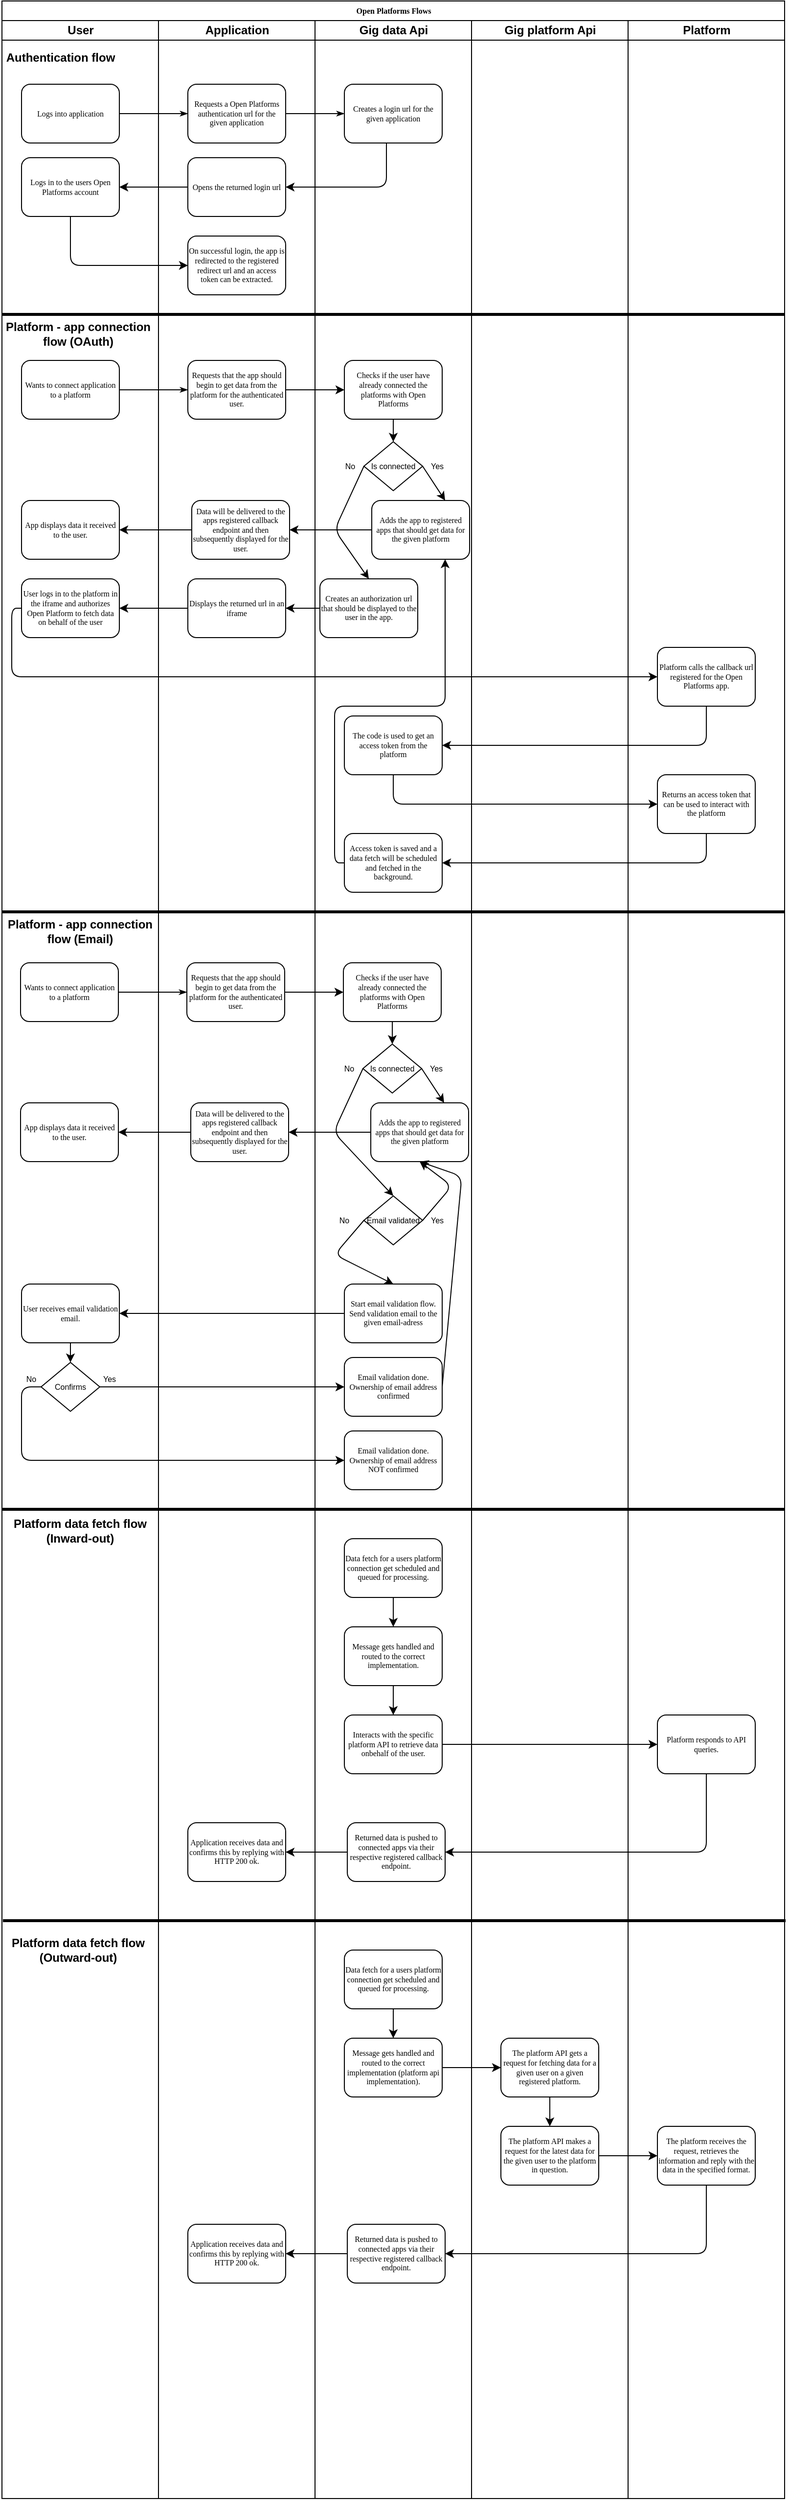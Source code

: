 <mxfile version="12.6.4" type="device"><diagram name="Page-1" id="74e2e168-ea6b-b213-b513-2b3c1d86103e"><mxGraphModel dx="1423" dy="868" grid="1" gridSize="10" guides="1" tooltips="1" connect="1" arrows="1" fold="1" page="1" pageScale="1" pageWidth="1100" pageHeight="850" background="#ffffff" math="0" shadow="0"><root><mxCell id="0"/><mxCell id="1" parent="0"/><mxCell id="77e6c97f196da883-1" value="Open Platforms Flows" style="swimlane;html=1;childLayout=stackLayout;startSize=20;rounded=0;shadow=0;labelBackgroundColor=none;strokeWidth=1;fontFamily=Verdana;fontSize=8;align=center;" parent="1" vertex="1"><mxGeometry x="147" y="40" width="800" height="2550" as="geometry"/></mxCell><mxCell id="77e6c97f196da883-26" style="edgeStyle=orthogonalEdgeStyle;rounded=1;html=1;labelBackgroundColor=none;startArrow=none;startFill=0;startSize=5;endArrow=classicThin;endFill=1;endSize=5;jettySize=auto;orthogonalLoop=1;strokeWidth=1;fontFamily=Verdana;fontSize=8" parent="77e6c97f196da883-1" source="77e6c97f196da883-8" target="77e6c97f196da883-11" edge="1"><mxGeometry relative="1" as="geometry"/></mxCell><mxCell id="77e6c97f196da883-2" value="User" style="swimlane;html=1;startSize=20;" parent="77e6c97f196da883-1" vertex="1"><mxGeometry y="20" width="160" height="2530" as="geometry"/></mxCell><mxCell id="77e6c97f196da883-8" value="Logs into application" style="rounded=1;whiteSpace=wrap;html=1;shadow=0;labelBackgroundColor=none;strokeWidth=1;fontFamily=Verdana;fontSize=8;align=center;" parent="77e6c97f196da883-2" vertex="1"><mxGeometry x="20" y="65" width="100" height="60" as="geometry"/></mxCell><mxCell id="CojxzqI6ZHgiJu4Tmdy5-5" value="Logs in to the users Open Platforms account" style="rounded=1;whiteSpace=wrap;html=1;shadow=0;labelBackgroundColor=none;strokeWidth=1;fontFamily=Verdana;fontSize=8;align=center;" parent="77e6c97f196da883-2" vertex="1"><mxGeometry x="20" y="140" width="100" height="60" as="geometry"/></mxCell><mxCell id="CojxzqI6ZHgiJu4Tmdy5-9" value="" style="endArrow=none;html=1;strokeWidth=3;" parent="77e6c97f196da883-2" edge="1"><mxGeometry width="50" height="50" relative="1" as="geometry"><mxPoint y="300" as="sourcePoint"/><mxPoint x="800" y="300" as="targetPoint"/></mxGeometry></mxCell><mxCell id="CojxzqI6ZHgiJu4Tmdy5-10" value="&lt;b&gt;Authentication flow&lt;/b&gt;" style="text;html=1;strokeColor=none;fillColor=none;align=center;verticalAlign=middle;whiteSpace=wrap;rounded=0;" parent="77e6c97f196da883-2" vertex="1"><mxGeometry y="28" width="120" height="20" as="geometry"/></mxCell><mxCell id="CojxzqI6ZHgiJu4Tmdy5-11" value="Wants to connect application to a platform" style="rounded=1;whiteSpace=wrap;html=1;shadow=0;labelBackgroundColor=none;strokeWidth=1;fontFamily=Verdana;fontSize=8;align=center;" parent="77e6c97f196da883-2" vertex="1"><mxGeometry x="20" y="347" width="100" height="60" as="geometry"/></mxCell><mxCell id="CojxzqI6ZHgiJu4Tmdy5-12" value="&lt;b&gt;Platform - app connection flow (OAuth)&lt;/b&gt;" style="text;html=1;strokeColor=none;fillColor=none;align=center;verticalAlign=middle;whiteSpace=wrap;rounded=0;" parent="77e6c97f196da883-2" vertex="1"><mxGeometry x="3" y="310" width="150" height="20" as="geometry"/></mxCell><mxCell id="CojxzqI6ZHgiJu4Tmdy5-29" value="User logs in to the platform in the iframe and authorizes Open Platform to fetch data on behalf of the user" style="rounded=1;whiteSpace=wrap;html=1;shadow=0;labelBackgroundColor=none;strokeWidth=1;fontFamily=Verdana;fontSize=8;align=center;" parent="77e6c97f196da883-2" vertex="1"><mxGeometry x="20" y="570" width="100" height="60" as="geometry"/></mxCell><mxCell id="CojxzqI6ZHgiJu4Tmdy5-32" value="App displays data it received to the user." style="rounded=1;whiteSpace=wrap;html=1;shadow=0;labelBackgroundColor=none;strokeWidth=1;fontFamily=Verdana;fontSize=8;align=center;" parent="77e6c97f196da883-2" vertex="1"><mxGeometry x="20" y="490" width="100" height="60" as="geometry"/></mxCell><mxCell id="CojxzqI6ZHgiJu4Tmdy5-44" value="&lt;b&gt;Platform - app connection flow (Email)&lt;/b&gt;" style="text;html=1;strokeColor=none;fillColor=none;align=center;verticalAlign=middle;whiteSpace=wrap;rounded=0;" parent="77e6c97f196da883-2" vertex="1"><mxGeometry x="5" y="920" width="150" height="20" as="geometry"/></mxCell><mxCell id="CojxzqI6ZHgiJu4Tmdy5-97" value="User receives email validation email." style="rounded=1;whiteSpace=wrap;html=1;shadow=0;labelBackgroundColor=none;strokeWidth=1;fontFamily=Verdana;fontSize=8;align=center;" parent="77e6c97f196da883-2" vertex="1"><mxGeometry x="20" y="1290" width="100" height="60" as="geometry"/></mxCell><mxCell id="CojxzqI6ZHgiJu4Tmdy5-99" value="Confirms" style="strokeWidth=1;html=1;shape=mxgraph.flowchart.decision;whiteSpace=wrap;fontSize=8;" parent="77e6c97f196da883-2" vertex="1"><mxGeometry x="40" y="1370" width="60" height="50" as="geometry"/></mxCell><mxCell id="CojxzqI6ZHgiJu4Tmdy5-106" value="Yes" style="text;html=1;strokeColor=none;fillColor=none;align=center;verticalAlign=middle;whiteSpace=wrap;rounded=0;fontSize=8;" parent="77e6c97f196da883-2" vertex="1"><mxGeometry x="90" y="1377" width="40" height="20" as="geometry"/></mxCell><mxCell id="CojxzqI6ZHgiJu4Tmdy5-109" value="No" style="text;html=1;strokeColor=none;fillColor=none;align=center;verticalAlign=middle;whiteSpace=wrap;rounded=0;fontSize=8;" parent="77e6c97f196da883-2" vertex="1"><mxGeometry x="10" y="1377" width="40" height="20" as="geometry"/></mxCell><mxCell id="CojxzqI6ZHgiJu4Tmdy5-111" value="&lt;b&gt;Platform data fetch flow (Inward-out)&lt;/b&gt;" style="text;html=1;strokeColor=none;fillColor=none;align=center;verticalAlign=middle;whiteSpace=wrap;rounded=0;" parent="77e6c97f196da883-2" vertex="1"><mxGeometry x="5" y="1532" width="150" height="20" as="geometry"/></mxCell><mxCell id="JK-rB0WYAq-nmMsj6p43-4" value="&lt;b&gt;Platform data fetch flow (Outward-out)&lt;/b&gt;" style="text;html=1;strokeColor=none;fillColor=none;align=center;verticalAlign=middle;whiteSpace=wrap;rounded=0;" vertex="1" parent="77e6c97f196da883-2"><mxGeometry x="3" y="1960" width="150" height="20" as="geometry"/></mxCell><mxCell id="77e6c97f196da883-3" value="Application" style="swimlane;html=1;startSize=20;" parent="77e6c97f196da883-1" vertex="1"><mxGeometry x="160" y="20" width="160" height="2530" as="geometry"/></mxCell><mxCell id="77e6c97f196da883-11" value="Requests a Open Platforms authentication url for the given application" style="rounded=1;whiteSpace=wrap;html=1;shadow=0;labelBackgroundColor=none;strokeWidth=1;fontFamily=Verdana;fontSize=8;align=center;" parent="77e6c97f196da883-3" vertex="1"><mxGeometry x="30" y="65" width="100" height="60" as="geometry"/></mxCell><mxCell id="CojxzqI6ZHgiJu4Tmdy5-3" value="Opens the returned login url" style="rounded=1;whiteSpace=wrap;html=1;shadow=0;labelBackgroundColor=none;strokeWidth=1;fontFamily=Verdana;fontSize=8;align=center;" parent="77e6c97f196da883-3" vertex="1"><mxGeometry x="30" y="140" width="100" height="60" as="geometry"/></mxCell><mxCell id="CojxzqI6ZHgiJu4Tmdy5-7" value="On successful login, the app is redirected to the registered redirect url and an access token can be extracted." style="rounded=1;whiteSpace=wrap;html=1;shadow=0;labelBackgroundColor=none;strokeWidth=1;fontFamily=Verdana;fontSize=8;align=center;" parent="77e6c97f196da883-3" vertex="1"><mxGeometry x="30" y="220" width="100" height="60" as="geometry"/></mxCell><mxCell id="CojxzqI6ZHgiJu4Tmdy5-13" value="Requests that the app should begin to get data from the platform for the authenticated user." style="rounded=1;whiteSpace=wrap;html=1;shadow=0;labelBackgroundColor=none;strokeWidth=1;fontFamily=Verdana;fontSize=8;align=center;" parent="77e6c97f196da883-3" vertex="1"><mxGeometry x="30" y="347" width="100" height="60" as="geometry"/></mxCell><mxCell id="CojxzqI6ZHgiJu4Tmdy5-23" value="Displays the returned url in an iframe" style="rounded=1;whiteSpace=wrap;html=1;shadow=0;labelBackgroundColor=none;strokeWidth=1;fontFamily=Verdana;fontSize=8;align=center;" parent="77e6c97f196da883-3" vertex="1"><mxGeometry x="30" y="570" width="100" height="60" as="geometry"/></mxCell><mxCell id="CojxzqI6ZHgiJu4Tmdy5-27" value="Data will be delivered to the apps registered callback endpoint and then subsequently displayed for the user." style="rounded=1;whiteSpace=wrap;html=1;shadow=0;labelBackgroundColor=none;strokeWidth=1;fontFamily=Verdana;fontSize=8;align=center;" parent="77e6c97f196da883-3" vertex="1"><mxGeometry x="34" y="490" width="100" height="60" as="geometry"/></mxCell><mxCell id="CojxzqI6ZHgiJu4Tmdy5-110" value="" style="endArrow=none;html=1;strokeWidth=3;" parent="77e6c97f196da883-3" edge="1"><mxGeometry width="50" height="50" relative="1" as="geometry"><mxPoint x="-160" y="1520" as="sourcePoint"/><mxPoint x="640" y="1520" as="targetPoint"/></mxGeometry></mxCell><mxCell id="CojxzqI6ZHgiJu4Tmdy5-121" value="Application receives data and confirms this by replying with HTTP 200 ok." style="rounded=1;whiteSpace=wrap;html=1;shadow=0;labelBackgroundColor=none;strokeWidth=1;fontFamily=Verdana;fontSize=8;align=center;" parent="77e6c97f196da883-3" vertex="1"><mxGeometry x="30" y="1840" width="100" height="60" as="geometry"/></mxCell><mxCell id="CojxzqI6ZHgiJu4Tmdy5-123" value="" style="endArrow=none;html=1;strokeWidth=3;" parent="77e6c97f196da883-3" edge="1"><mxGeometry width="50" height="50" relative="1" as="geometry"><mxPoint x="-159" y="1940" as="sourcePoint"/><mxPoint x="641" y="1940" as="targetPoint"/></mxGeometry></mxCell><mxCell id="JK-rB0WYAq-nmMsj6p43-13" value="Application receives data and confirms this by replying with HTTP 200 ok." style="rounded=1;whiteSpace=wrap;html=1;shadow=0;labelBackgroundColor=none;strokeWidth=1;fontFamily=Verdana;fontSize=8;align=center;" vertex="1" parent="77e6c97f196da883-3"><mxGeometry x="30" y="2250" width="100" height="60" as="geometry"/></mxCell><mxCell id="CojxzqI6ZHgiJu4Tmdy5-30" value="" style="endArrow=classic;html=1;fontSize=8;exitX=0;exitY=0.5;exitDx=0;exitDy=0;entryX=1;entryY=0.5;entryDx=0;entryDy=0;" parent="77e6c97f196da883-1" source="CojxzqI6ZHgiJu4Tmdy5-23" target="CojxzqI6ZHgiJu4Tmdy5-29" edge="1"><mxGeometry width="50" height="50" relative="1" as="geometry"><mxPoint y="899" as="sourcePoint"/><mxPoint x="50" y="849" as="targetPoint"/></mxGeometry></mxCell><mxCell id="CojxzqI6ZHgiJu4Tmdy5-24" value="" style="endArrow=classic;html=1;fontSize=8;exitX=0;exitY=0.5;exitDx=0;exitDy=0;entryX=1;entryY=0.5;entryDx=0;entryDy=0;" parent="77e6c97f196da883-1" source="CojxzqI6ZHgiJu4Tmdy5-19" target="CojxzqI6ZHgiJu4Tmdy5-23" edge="1"><mxGeometry width="50" height="50" relative="1" as="geometry"><mxPoint y="899" as="sourcePoint"/><mxPoint x="50" y="849" as="targetPoint"/></mxGeometry></mxCell><mxCell id="CojxzqI6ZHgiJu4Tmdy5-28" value="" style="endArrow=classic;html=1;fontSize=8;exitX=0;exitY=0.5;exitDx=0;exitDy=0;entryX=1;entryY=0.5;entryDx=0;entryDy=0;" parent="77e6c97f196da883-1" source="CojxzqI6ZHgiJu4Tmdy5-25" target="CojxzqI6ZHgiJu4Tmdy5-27" edge="1"><mxGeometry width="50" height="50" relative="1" as="geometry"><mxPoint x="4" y="750" as="sourcePoint"/><mxPoint x="54" y="700" as="targetPoint"/></mxGeometry></mxCell><mxCell id="77e6c97f196da883-4" value="Gig data Api" style="swimlane;html=1;startSize=20;" parent="77e6c97f196da883-1" vertex="1"><mxGeometry x="320" y="20" width="160" height="2530" as="geometry"/></mxCell><mxCell id="CojxzqI6ZHgiJu4Tmdy5-2" value="Creates a login url for the given application" style="rounded=1;whiteSpace=wrap;html=1;shadow=0;labelBackgroundColor=none;strokeWidth=1;fontFamily=Verdana;fontSize=8;align=center;" parent="77e6c97f196da883-4" vertex="1"><mxGeometry x="30" y="65" width="100" height="60" as="geometry"/></mxCell><mxCell id="CojxzqI6ZHgiJu4Tmdy5-15" value="Checks if the user have already connected the platforms with Open Platforms" style="rounded=1;whiteSpace=wrap;html=1;shadow=0;labelBackgroundColor=none;strokeWidth=1;fontFamily=Verdana;fontSize=8;align=center;" parent="77e6c97f196da883-4" vertex="1"><mxGeometry x="30" y="347" width="100" height="60" as="geometry"/></mxCell><mxCell id="CojxzqI6ZHgiJu4Tmdy5-17" value="Is connected" style="strokeWidth=1;html=1;shape=mxgraph.flowchart.decision;whiteSpace=wrap;fontSize=8;" parent="77e6c97f196da883-4" vertex="1"><mxGeometry x="50" y="430" width="60" height="50" as="geometry"/></mxCell><mxCell id="CojxzqI6ZHgiJu4Tmdy5-18" value="" style="endArrow=classic;html=1;fontSize=8;exitX=0.5;exitY=1;exitDx=0;exitDy=0;entryX=0.5;entryY=0;entryDx=0;entryDy=0;entryPerimeter=0;" parent="77e6c97f196da883-4" source="CojxzqI6ZHgiJu4Tmdy5-15" target="CojxzqI6ZHgiJu4Tmdy5-17" edge="1"><mxGeometry width="50" height="50" relative="1" as="geometry"><mxPoint x="-320" y="800" as="sourcePoint"/><mxPoint x="-270" y="750" as="targetPoint"/></mxGeometry></mxCell><mxCell id="CojxzqI6ZHgiJu4Tmdy5-19" value="Creates an authorization url that should be displayed to the user in the app." style="rounded=1;whiteSpace=wrap;html=1;shadow=0;labelBackgroundColor=none;strokeWidth=1;fontFamily=Verdana;fontSize=8;align=center;" parent="77e6c97f196da883-4" vertex="1"><mxGeometry x="5" y="570" width="100" height="60" as="geometry"/></mxCell><mxCell id="CojxzqI6ZHgiJu4Tmdy5-20" value="" style="endArrow=classic;html=1;fontSize=8;exitX=0;exitY=0.5;exitDx=0;exitDy=0;exitPerimeter=0;entryX=0.5;entryY=0;entryDx=0;entryDy=0;" parent="77e6c97f196da883-4" source="CojxzqI6ZHgiJu4Tmdy5-17" target="CojxzqI6ZHgiJu4Tmdy5-19" edge="1"><mxGeometry width="50" height="50" relative="1" as="geometry"><mxPoint x="-320" y="800" as="sourcePoint"/><mxPoint x="-270" y="750" as="targetPoint"/><Array as="points"><mxPoint x="20" y="520"/></Array></mxGeometry></mxCell><mxCell id="CojxzqI6ZHgiJu4Tmdy5-21" value="No" style="text;html=1;strokeColor=none;fillColor=none;align=center;verticalAlign=middle;whiteSpace=wrap;rounded=0;fontSize=8;" parent="77e6c97f196da883-4" vertex="1"><mxGeometry x="16" y="445" width="40" height="20" as="geometry"/></mxCell><mxCell id="CojxzqI6ZHgiJu4Tmdy5-22" value="Yes" style="text;html=1;strokeColor=none;fillColor=none;align=center;verticalAlign=middle;whiteSpace=wrap;rounded=0;fontSize=8;" parent="77e6c97f196da883-4" vertex="1"><mxGeometry x="105" y="445" width="40" height="20" as="geometry"/></mxCell><mxCell id="CojxzqI6ZHgiJu4Tmdy5-25" value="Adds the app to registered apps that should get data for the given platform" style="rounded=1;whiteSpace=wrap;html=1;shadow=0;labelBackgroundColor=none;strokeWidth=1;fontFamily=Verdana;fontSize=8;align=center;" parent="77e6c97f196da883-4" vertex="1"><mxGeometry x="58" y="490" width="100" height="60" as="geometry"/></mxCell><mxCell id="CojxzqI6ZHgiJu4Tmdy5-26" value="" style="endArrow=classic;html=1;fontSize=8;exitX=1;exitY=0.5;exitDx=0;exitDy=0;exitPerimeter=0;entryX=0.75;entryY=0;entryDx=0;entryDy=0;" parent="77e6c97f196da883-4" source="CojxzqI6ZHgiJu4Tmdy5-17" target="CojxzqI6ZHgiJu4Tmdy5-25" edge="1"><mxGeometry width="50" height="50" relative="1" as="geometry"><mxPoint x="-320" y="800" as="sourcePoint"/><mxPoint x="-270" y="750" as="targetPoint"/></mxGeometry></mxCell><mxCell id="CojxzqI6ZHgiJu4Tmdy5-36" value="The code is used to get an access token from the platform" style="rounded=1;whiteSpace=wrap;html=1;shadow=0;labelBackgroundColor=none;strokeWidth=1;fontFamily=Verdana;fontSize=8;align=center;" parent="77e6c97f196da883-4" vertex="1"><mxGeometry x="30" y="710" width="100" height="60" as="geometry"/></mxCell><mxCell id="CojxzqI6ZHgiJu4Tmdy5-40" value="Access token is saved and a data fetch will be scheduled and fetched in the background." style="rounded=1;whiteSpace=wrap;html=1;shadow=0;labelBackgroundColor=none;strokeWidth=1;fontFamily=Verdana;fontSize=8;align=center;" parent="77e6c97f196da883-4" vertex="1"><mxGeometry x="30" y="830" width="100" height="60" as="geometry"/></mxCell><mxCell id="CojxzqI6ZHgiJu4Tmdy5-42" value="" style="endArrow=classic;html=1;fontSize=8;exitX=0;exitY=0.5;exitDx=0;exitDy=0;entryX=0.75;entryY=1;entryDx=0;entryDy=0;" parent="77e6c97f196da883-4" source="CojxzqI6ZHgiJu4Tmdy5-40" target="CojxzqI6ZHgiJu4Tmdy5-25" edge="1"><mxGeometry width="50" height="50" relative="1" as="geometry"><mxPoint x="-320" y="1180" as="sourcePoint"/><mxPoint x="-270" y="1130" as="targetPoint"/><Array as="points"><mxPoint x="20" y="860"/><mxPoint x="20" y="700"/><mxPoint x="133" y="700"/></Array></mxGeometry></mxCell><mxCell id="CojxzqI6ZHgiJu4Tmdy5-43" value="" style="endArrow=none;html=1;strokeWidth=3;" parent="77e6c97f196da883-4" edge="1"><mxGeometry width="50" height="50" relative="1" as="geometry"><mxPoint x="-320" y="910" as="sourcePoint"/><mxPoint x="480" y="910" as="targetPoint"/></mxGeometry></mxCell><mxCell id="CojxzqI6ZHgiJu4Tmdy5-93" value="Email validated" style="strokeWidth=1;html=1;shape=mxgraph.flowchart.decision;whiteSpace=wrap;fontSize=8;" parent="77e6c97f196da883-4" vertex="1"><mxGeometry x="50" y="1200" width="60" height="50" as="geometry"/></mxCell><mxCell id="CojxzqI6ZHgiJu4Tmdy5-95" value="Start email validation flow. Send validation email to the given email-adress" style="rounded=1;whiteSpace=wrap;html=1;shadow=0;labelBackgroundColor=none;strokeWidth=1;fontFamily=Verdana;fontSize=8;align=center;" parent="77e6c97f196da883-4" vertex="1"><mxGeometry x="30" y="1290" width="100" height="60" as="geometry"/></mxCell><mxCell id="CojxzqI6ZHgiJu4Tmdy5-94" value="" style="endArrow=classic;html=1;strokeWidth=1;fontSize=8;exitX=0;exitY=0.5;exitDx=0;exitDy=0;exitPerimeter=0;entryX=0.5;entryY=0;entryDx=0;entryDy=0;" parent="77e6c97f196da883-4" source="CojxzqI6ZHgiJu4Tmdy5-93" target="CojxzqI6ZHgiJu4Tmdy5-95" edge="1"><mxGeometry width="50" height="50" relative="1" as="geometry"><mxPoint x="-320" y="1710" as="sourcePoint"/><mxPoint x="30" y="1290" as="targetPoint"/><Array as="points"><mxPoint x="20" y="1260"/></Array></mxGeometry></mxCell><mxCell id="CojxzqI6ZHgiJu4Tmdy5-96" value="No" style="text;html=1;strokeColor=none;fillColor=none;align=center;verticalAlign=middle;whiteSpace=wrap;rounded=0;fontSize=8;" parent="77e6c97f196da883-4" vertex="1"><mxGeometry x="10" y="1215" width="40" height="20" as="geometry"/></mxCell><mxCell id="CojxzqI6ZHgiJu4Tmdy5-101" value="Email validation done. Ownership of email address confirmed" style="rounded=1;whiteSpace=wrap;html=1;shadow=0;labelBackgroundColor=none;strokeWidth=1;fontFamily=Verdana;fontSize=8;align=center;" parent="77e6c97f196da883-4" vertex="1"><mxGeometry x="30" y="1365" width="100" height="60" as="geometry"/></mxCell><mxCell id="CojxzqI6ZHgiJu4Tmdy5-103" value="Yes" style="text;html=1;strokeColor=none;fillColor=none;align=center;verticalAlign=middle;whiteSpace=wrap;rounded=0;fontSize=8;" parent="77e6c97f196da883-4" vertex="1"><mxGeometry x="105" y="1215" width="40" height="20" as="geometry"/></mxCell><mxCell id="CojxzqI6ZHgiJu4Tmdy5-107" value="Email validation done. Ownership of email address NOT confirmed" style="rounded=1;whiteSpace=wrap;html=1;shadow=0;labelBackgroundColor=none;strokeWidth=1;fontFamily=Verdana;fontSize=8;align=center;" parent="77e6c97f196da883-4" vertex="1"><mxGeometry x="30" y="1440" width="100" height="60" as="geometry"/></mxCell><mxCell id="CojxzqI6ZHgiJu4Tmdy5-112" value="Data fetch for a users platform connection get scheduled and queued for processing." style="rounded=1;whiteSpace=wrap;html=1;shadow=0;labelBackgroundColor=none;strokeWidth=1;fontFamily=Verdana;fontSize=8;align=center;" parent="77e6c97f196da883-4" vertex="1"><mxGeometry x="30" y="1550" width="100" height="60" as="geometry"/></mxCell><mxCell id="CojxzqI6ZHgiJu4Tmdy5-113" value="Message gets handled and routed to the correct implementation." style="rounded=1;whiteSpace=wrap;html=1;shadow=0;labelBackgroundColor=none;strokeWidth=1;fontFamily=Verdana;fontSize=8;align=center;" parent="77e6c97f196da883-4" vertex="1"><mxGeometry x="30" y="1640" width="100" height="60" as="geometry"/></mxCell><mxCell id="CojxzqI6ZHgiJu4Tmdy5-114" value="" style="endArrow=classic;html=1;strokeWidth=1;fontSize=8;exitX=0.5;exitY=1;exitDx=0;exitDy=0;entryX=0.5;entryY=0;entryDx=0;entryDy=0;" parent="77e6c97f196da883-4" source="CojxzqI6ZHgiJu4Tmdy5-112" target="CojxzqI6ZHgiJu4Tmdy5-113" edge="1"><mxGeometry width="50" height="50" relative="1" as="geometry"><mxPoint x="-317" y="2390" as="sourcePoint"/><mxPoint x="-267" y="2340" as="targetPoint"/></mxGeometry></mxCell><mxCell id="CojxzqI6ZHgiJu4Tmdy5-115" value="Interacts with the specific platform API to retrieve data onbehalf of the user." style="rounded=1;whiteSpace=wrap;html=1;shadow=0;labelBackgroundColor=none;strokeWidth=1;fontFamily=Verdana;fontSize=8;align=center;" parent="77e6c97f196da883-4" vertex="1"><mxGeometry x="30" y="1730" width="100" height="60" as="geometry"/></mxCell><mxCell id="CojxzqI6ZHgiJu4Tmdy5-116" value="" style="endArrow=classic;html=1;strokeWidth=1;fontSize=8;exitX=0.5;exitY=1;exitDx=0;exitDy=0;entryX=0.5;entryY=0;entryDx=0;entryDy=0;" parent="77e6c97f196da883-4" source="CojxzqI6ZHgiJu4Tmdy5-113" target="CojxzqI6ZHgiJu4Tmdy5-115" edge="1"><mxGeometry width="50" height="50" relative="1" as="geometry"><mxPoint x="90" y="1620" as="sourcePoint"/><mxPoint x="90" y="1650" as="targetPoint"/></mxGeometry></mxCell><mxCell id="CojxzqI6ZHgiJu4Tmdy5-119" value="Returned data is pushed to connected apps via their respective registered callback endpoint." style="rounded=1;whiteSpace=wrap;html=1;shadow=0;labelBackgroundColor=none;strokeWidth=1;fontFamily=Verdana;fontSize=8;align=center;" parent="77e6c97f196da883-4" vertex="1"><mxGeometry x="33" y="1840" width="100" height="60" as="geometry"/></mxCell><mxCell id="JK-rB0WYAq-nmMsj6p43-1" value="Data fetch for a users platform connection get scheduled and queued for processing." style="rounded=1;whiteSpace=wrap;html=1;shadow=0;labelBackgroundColor=none;strokeWidth=1;fontFamily=Verdana;fontSize=8;align=center;" vertex="1" parent="77e6c97f196da883-4"><mxGeometry x="30" y="1970" width="100" height="60" as="geometry"/></mxCell><mxCell id="JK-rB0WYAq-nmMsj6p43-2" value="Message gets handled and routed to the correct implementation (platform api implementation)." style="rounded=1;whiteSpace=wrap;html=1;shadow=0;labelBackgroundColor=none;strokeWidth=1;fontFamily=Verdana;fontSize=8;align=center;" vertex="1" parent="77e6c97f196da883-4"><mxGeometry x="30" y="2060" width="100" height="60" as="geometry"/></mxCell><mxCell id="JK-rB0WYAq-nmMsj6p43-3" value="" style="endArrow=classic;html=1;strokeWidth=1;fontSize=8;exitX=0.5;exitY=1;exitDx=0;exitDy=0;entryX=0.5;entryY=0;entryDx=0;entryDy=0;" edge="1" parent="77e6c97f196da883-4" source="JK-rB0WYAq-nmMsj6p43-1" target="JK-rB0WYAq-nmMsj6p43-2"><mxGeometry width="50" height="50" relative="1" as="geometry"><mxPoint x="-784" y="2750" as="sourcePoint"/><mxPoint x="-734" y="2700" as="targetPoint"/></mxGeometry></mxCell><mxCell id="JK-rB0WYAq-nmMsj6p43-11" value="Returned data is pushed to connected apps via their respective registered callback endpoint." style="rounded=1;whiteSpace=wrap;html=1;shadow=0;labelBackgroundColor=none;strokeWidth=1;fontFamily=Verdana;fontSize=8;align=center;" vertex="1" parent="77e6c97f196da883-4"><mxGeometry x="33" y="2250" width="100" height="60" as="geometry"/></mxCell><mxCell id="77e6c97f196da883-5" value="Gig platform Api" style="swimlane;html=1;startSize=20;" parent="77e6c97f196da883-1" vertex="1"><mxGeometry x="480" y="20" width="160" height="2530" as="geometry"/></mxCell><mxCell id="JK-rB0WYAq-nmMsj6p43-5" value="The platform API gets a request for fetching data for a given user on a given registered platform." style="rounded=1;whiteSpace=wrap;html=1;shadow=0;labelBackgroundColor=none;strokeWidth=1;fontFamily=Verdana;fontSize=8;align=center;" vertex="1" parent="77e6c97f196da883-5"><mxGeometry x="30" y="2060" width="100" height="60" as="geometry"/></mxCell><mxCell id="JK-rB0WYAq-nmMsj6p43-7" value="The platform API makes a request for the latest data for the given user to the platform in question." style="rounded=1;whiteSpace=wrap;html=1;shadow=0;labelBackgroundColor=none;strokeWidth=1;fontFamily=Verdana;fontSize=8;align=center;" vertex="1" parent="77e6c97f196da883-5"><mxGeometry x="30" y="2150" width="100" height="60" as="geometry"/></mxCell><mxCell id="JK-rB0WYAq-nmMsj6p43-8" value="" style="endArrow=classic;html=1;exitX=0.5;exitY=1;exitDx=0;exitDy=0;entryX=0.5;entryY=0;entryDx=0;entryDy=0;" edge="1" parent="77e6c97f196da883-5" source="JK-rB0WYAq-nmMsj6p43-5" target="JK-rB0WYAq-nmMsj6p43-7"><mxGeometry width="50" height="50" relative="1" as="geometry"><mxPoint x="-477" y="2600" as="sourcePoint"/><mxPoint x="-427" y="2550" as="targetPoint"/></mxGeometry></mxCell><mxCell id="77e6c97f196da883-6" value="Platform" style="swimlane;html=1;startSize=20;" parent="77e6c97f196da883-1" vertex="1"><mxGeometry x="640" y="20" width="160" height="2530" as="geometry"/></mxCell><mxCell id="CojxzqI6ZHgiJu4Tmdy5-34" value="Platform calls the callback url registered for the Open Platforms app." style="rounded=1;whiteSpace=wrap;html=1;shadow=0;labelBackgroundColor=none;strokeWidth=1;fontFamily=Verdana;fontSize=8;align=center;" parent="77e6c97f196da883-6" vertex="1"><mxGeometry x="30" y="640" width="100" height="60" as="geometry"/></mxCell><mxCell id="CojxzqI6ZHgiJu4Tmdy5-38" value="Returns an access token that can be used to interact with the platform" style="rounded=1;whiteSpace=wrap;html=1;shadow=0;labelBackgroundColor=none;strokeWidth=1;fontFamily=Verdana;fontSize=8;align=center;" parent="77e6c97f196da883-6" vertex="1"><mxGeometry x="30" y="770" width="100" height="60" as="geometry"/></mxCell><mxCell id="CojxzqI6ZHgiJu4Tmdy5-117" value="Platform responds to API queries." style="rounded=1;whiteSpace=wrap;html=1;shadow=0;labelBackgroundColor=none;strokeWidth=1;fontFamily=Verdana;fontSize=8;align=center;" parent="77e6c97f196da883-6" vertex="1"><mxGeometry x="30" y="1730" width="100" height="60" as="geometry"/></mxCell><mxCell id="JK-rB0WYAq-nmMsj6p43-9" value="The platform receives the request, retrieves the information and reply with the data in the specified format." style="rounded=1;whiteSpace=wrap;html=1;shadow=0;labelBackgroundColor=none;strokeWidth=1;fontFamily=Verdana;fontSize=8;align=center;" vertex="1" parent="77e6c97f196da883-6"><mxGeometry x="30" y="2150" width="100" height="60" as="geometry"/></mxCell><mxCell id="77e6c97f196da883-27" style="edgeStyle=orthogonalEdgeStyle;rounded=1;html=1;labelBackgroundColor=none;startArrow=none;startFill=0;startSize=5;endArrow=classicThin;endFill=1;endSize=5;jettySize=auto;orthogonalLoop=1;strokeWidth=1;fontFamily=Verdana;fontSize=8;exitX=1;exitY=0.5;exitDx=0;exitDy=0;entryX=0;entryY=0.5;entryDx=0;entryDy=0;" parent="77e6c97f196da883-1" source="77e6c97f196da883-11" target="CojxzqI6ZHgiJu4Tmdy5-2" edge="1"><mxGeometry relative="1" as="geometry"><Array as="points"/></mxGeometry></mxCell><mxCell id="CojxzqI6ZHgiJu4Tmdy5-4" value="" style="endArrow=classic;html=1;exitX=0.43;exitY=1;exitDx=0;exitDy=0;exitPerimeter=0;entryX=1;entryY=0.5;entryDx=0;entryDy=0;" parent="77e6c97f196da883-1" source="CojxzqI6ZHgiJu4Tmdy5-2" target="CojxzqI6ZHgiJu4Tmdy5-3" edge="1"><mxGeometry width="50" height="50" relative="1" as="geometry"><mxPoint x="375" y="240" as="sourcePoint"/><mxPoint x="425" y="190" as="targetPoint"/><Array as="points"><mxPoint x="393" y="190"/></Array></mxGeometry></mxCell><mxCell id="CojxzqI6ZHgiJu4Tmdy5-6" value="" style="endArrow=classic;html=1;exitX=0;exitY=0.5;exitDx=0;exitDy=0;entryX=1;entryY=0.5;entryDx=0;entryDy=0;" parent="77e6c97f196da883-1" source="CojxzqI6ZHgiJu4Tmdy5-3" target="CojxzqI6ZHgiJu4Tmdy5-5" edge="1"><mxGeometry width="50" height="50" relative="1" as="geometry"><mxPoint x="130" y="300" as="sourcePoint"/><mxPoint x="180" y="250" as="targetPoint"/></mxGeometry></mxCell><mxCell id="CojxzqI6ZHgiJu4Tmdy5-8" value="" style="endArrow=classic;html=1;entryX=0;entryY=0.5;entryDx=0;entryDy=0;exitX=0.5;exitY=1;exitDx=0;exitDy=0;" parent="77e6c97f196da883-1" source="CojxzqI6ZHgiJu4Tmdy5-5" target="CojxzqI6ZHgiJu4Tmdy5-7" edge="1"><mxGeometry width="50" height="50" relative="1" as="geometry"><mxPoint x="90" y="310" as="sourcePoint"/><mxPoint x="140" y="260" as="targetPoint"/><Array as="points"><mxPoint x="70" y="270"/></Array></mxGeometry></mxCell><mxCell id="CojxzqI6ZHgiJu4Tmdy5-14" style="edgeStyle=orthogonalEdgeStyle;rounded=1;html=1;labelBackgroundColor=none;startArrow=none;startFill=0;startSize=5;endArrow=classicThin;endFill=1;endSize=5;jettySize=auto;orthogonalLoop=1;strokeWidth=1;fontFamily=Verdana;fontSize=8;exitX=1;exitY=0.5;exitDx=0;exitDy=0;entryX=0;entryY=0.5;entryDx=0;entryDy=0;" parent="77e6c97f196da883-1" source="CojxzqI6ZHgiJu4Tmdy5-11" target="CojxzqI6ZHgiJu4Tmdy5-13" edge="1"><mxGeometry relative="1" as="geometry"><mxPoint x="130" y="125" as="sourcePoint"/><mxPoint x="200" y="125" as="targetPoint"/></mxGeometry></mxCell><mxCell id="CojxzqI6ZHgiJu4Tmdy5-16" value="" style="endArrow=classic;html=1;entryX=0;entryY=0.5;entryDx=0;entryDy=0;exitX=1;exitY=0.5;exitDx=0;exitDy=0;" parent="77e6c97f196da883-1" source="CojxzqI6ZHgiJu4Tmdy5-13" target="CojxzqI6ZHgiJu4Tmdy5-15" edge="1"><mxGeometry width="50" height="50" relative="1" as="geometry"><mxPoint y="820" as="sourcePoint"/><mxPoint x="50" y="770" as="targetPoint"/></mxGeometry></mxCell><mxCell id="CojxzqI6ZHgiJu4Tmdy5-33" value="" style="endArrow=classic;html=1;fontSize=8;exitX=0;exitY=0.5;exitDx=0;exitDy=0;entryX=1;entryY=0.5;entryDx=0;entryDy=0;" parent="77e6c97f196da883-1" source="CojxzqI6ZHgiJu4Tmdy5-27" target="CojxzqI6ZHgiJu4Tmdy5-32" edge="1"><mxGeometry width="50" height="50" relative="1" as="geometry"><mxPoint y="1200" as="sourcePoint"/><mxPoint x="50" y="1150" as="targetPoint"/></mxGeometry></mxCell><mxCell id="CojxzqI6ZHgiJu4Tmdy5-35" value="" style="endArrow=classic;html=1;fontSize=8;exitX=0;exitY=0.5;exitDx=0;exitDy=0;entryX=0;entryY=0.5;entryDx=0;entryDy=0;" parent="77e6c97f196da883-1" source="CojxzqI6ZHgiJu4Tmdy5-29" target="CojxzqI6ZHgiJu4Tmdy5-34" edge="1"><mxGeometry width="50" height="50" relative="1" as="geometry"><mxPoint y="1200" as="sourcePoint"/><mxPoint x="50" y="1150" as="targetPoint"/><Array as="points"><mxPoint x="10" y="620"/><mxPoint x="10" y="690"/></Array></mxGeometry></mxCell><mxCell id="CojxzqI6ZHgiJu4Tmdy5-37" value="" style="endArrow=classic;html=1;fontSize=8;exitX=0.5;exitY=1;exitDx=0;exitDy=0;entryX=1;entryY=0.5;entryDx=0;entryDy=0;" parent="77e6c97f196da883-1" source="CojxzqI6ZHgiJu4Tmdy5-34" target="CojxzqI6ZHgiJu4Tmdy5-36" edge="1"><mxGeometry width="50" height="50" relative="1" as="geometry"><mxPoint y="1200" as="sourcePoint"/><mxPoint x="50" y="1150" as="targetPoint"/><Array as="points"><mxPoint x="720" y="760"/></Array></mxGeometry></mxCell><mxCell id="CojxzqI6ZHgiJu4Tmdy5-39" value="" style="endArrow=classic;html=1;fontSize=8;exitX=0.5;exitY=1;exitDx=0;exitDy=0;entryX=0;entryY=0.5;entryDx=0;entryDy=0;" parent="77e6c97f196da883-1" source="CojxzqI6ZHgiJu4Tmdy5-36" target="CojxzqI6ZHgiJu4Tmdy5-38" edge="1"><mxGeometry width="50" height="50" relative="1" as="geometry"><mxPoint y="1200" as="sourcePoint"/><mxPoint x="50" y="1150" as="targetPoint"/><Array as="points"><mxPoint x="400" y="820"/></Array></mxGeometry></mxCell><mxCell id="CojxzqI6ZHgiJu4Tmdy5-41" value="" style="endArrow=classic;html=1;fontSize=8;exitX=0.5;exitY=1;exitDx=0;exitDy=0;entryX=1;entryY=0.5;entryDx=0;entryDy=0;" parent="77e6c97f196da883-1" source="CojxzqI6ZHgiJu4Tmdy5-38" target="CojxzqI6ZHgiJu4Tmdy5-40" edge="1"><mxGeometry width="50" height="50" relative="1" as="geometry"><mxPoint y="1200" as="sourcePoint"/><mxPoint x="50" y="1150" as="targetPoint"/><Array as="points"><mxPoint x="720" y="880"/></Array></mxGeometry></mxCell><mxCell id="CojxzqI6ZHgiJu4Tmdy5-98" value="" style="endArrow=classic;html=1;strokeWidth=1;fontSize=8;entryX=1;entryY=0.5;entryDx=0;entryDy=0;exitX=0;exitY=0.5;exitDx=0;exitDy=0;" parent="77e6c97f196da883-1" source="CojxzqI6ZHgiJu4Tmdy5-95" target="CojxzqI6ZHgiJu4Tmdy5-97" edge="1"><mxGeometry width="50" height="50" relative="1" as="geometry"><mxPoint y="1730" as="sourcePoint"/><mxPoint x="50" y="1680" as="targetPoint"/></mxGeometry></mxCell><mxCell id="CojxzqI6ZHgiJu4Tmdy5-104" value="" style="endArrow=classic;html=1;strokeWidth=1;fontSize=8;exitX=1;exitY=0.5;exitDx=0;exitDy=0;exitPerimeter=0;entryX=0;entryY=0.5;entryDx=0;entryDy=0;" parent="77e6c97f196da883-1" source="CojxzqI6ZHgiJu4Tmdy5-99" target="CojxzqI6ZHgiJu4Tmdy5-101" edge="1"><mxGeometry width="50" height="50" relative="1" as="geometry"><mxPoint y="1730" as="sourcePoint"/><mxPoint x="50" y="1680" as="targetPoint"/></mxGeometry></mxCell><mxCell id="CojxzqI6ZHgiJu4Tmdy5-108" value="" style="endArrow=classic;html=1;strokeWidth=1;fontSize=8;exitX=0;exitY=0.5;exitDx=0;exitDy=0;exitPerimeter=0;entryX=0;entryY=0.5;entryDx=0;entryDy=0;" parent="77e6c97f196da883-1" source="CojxzqI6ZHgiJu4Tmdy5-99" target="CojxzqI6ZHgiJu4Tmdy5-107" edge="1"><mxGeometry width="50" height="50" relative="1" as="geometry"><mxPoint y="1730" as="sourcePoint"/><mxPoint x="50" y="1680" as="targetPoint"/><Array as="points"><mxPoint x="20" y="1415"/><mxPoint x="20" y="1490"/></Array></mxGeometry></mxCell><mxCell id="CojxzqI6ZHgiJu4Tmdy5-118" value="" style="endArrow=classic;html=1;strokeWidth=1;fontSize=8;exitX=1;exitY=0.5;exitDx=0;exitDy=0;entryX=0;entryY=0.5;entryDx=0;entryDy=0;" parent="77e6c97f196da883-1" source="CojxzqI6ZHgiJu4Tmdy5-115" target="CojxzqI6ZHgiJu4Tmdy5-117" edge="1"><mxGeometry width="50" height="50" relative="1" as="geometry"><mxPoint x="3" y="2410" as="sourcePoint"/><mxPoint x="53" y="2360" as="targetPoint"/></mxGeometry></mxCell><mxCell id="CojxzqI6ZHgiJu4Tmdy5-120" value="" style="endArrow=classic;html=1;strokeWidth=1;fontSize=8;exitX=0.5;exitY=1;exitDx=0;exitDy=0;entryX=1;entryY=0.5;entryDx=0;entryDy=0;" parent="77e6c97f196da883-1" source="CojxzqI6ZHgiJu4Tmdy5-117" target="CojxzqI6ZHgiJu4Tmdy5-119" edge="1"><mxGeometry width="50" height="50" relative="1" as="geometry"><mxPoint x="3" y="2410" as="sourcePoint"/><mxPoint x="53" y="2360" as="targetPoint"/><Array as="points"><mxPoint x="720" y="1890"/></Array></mxGeometry></mxCell><mxCell id="CojxzqI6ZHgiJu4Tmdy5-122" value="" style="endArrow=classic;html=1;strokeWidth=1;fontSize=8;exitX=0;exitY=0.5;exitDx=0;exitDy=0;entryX=1;entryY=0.5;entryDx=0;entryDy=0;" parent="77e6c97f196da883-1" source="CojxzqI6ZHgiJu4Tmdy5-119" target="CojxzqI6ZHgiJu4Tmdy5-121" edge="1"><mxGeometry width="50" height="50" relative="1" as="geometry"><mxPoint x="3" y="2410" as="sourcePoint"/><mxPoint x="53" y="2360" as="targetPoint"/></mxGeometry></mxCell><mxCell id="JK-rB0WYAq-nmMsj6p43-6" value="" style="endArrow=classic;html=1;exitX=1;exitY=0.5;exitDx=0;exitDy=0;entryX=0;entryY=0.5;entryDx=0;entryDy=0;" edge="1" parent="77e6c97f196da883-1" source="JK-rB0WYAq-nmMsj6p43-2" target="JK-rB0WYAq-nmMsj6p43-5"><mxGeometry width="50" height="50" relative="1" as="geometry"><mxPoint x="3" y="2620" as="sourcePoint"/><mxPoint x="53" y="2570" as="targetPoint"/></mxGeometry></mxCell><mxCell id="JK-rB0WYAq-nmMsj6p43-10" value="" style="endArrow=classic;html=1;exitX=1;exitY=0.5;exitDx=0;exitDy=0;entryX=0;entryY=0.5;entryDx=0;entryDy=0;" edge="1" parent="77e6c97f196da883-1" source="JK-rB0WYAq-nmMsj6p43-7" target="JK-rB0WYAq-nmMsj6p43-9"><mxGeometry width="50" height="50" relative="1" as="geometry"><mxPoint x="3" y="2620" as="sourcePoint"/><mxPoint x="53" y="2570" as="targetPoint"/></mxGeometry></mxCell><mxCell id="JK-rB0WYAq-nmMsj6p43-12" value="" style="endArrow=classic;html=1;exitX=0.5;exitY=1;exitDx=0;exitDy=0;entryX=1;entryY=0.5;entryDx=0;entryDy=0;" edge="1" parent="77e6c97f196da883-1" source="JK-rB0WYAq-nmMsj6p43-9" target="JK-rB0WYAq-nmMsj6p43-11"><mxGeometry width="50" height="50" relative="1" as="geometry"><mxPoint x="3" y="2620" as="sourcePoint"/><mxPoint x="53" y="2570" as="targetPoint"/><Array as="points"><mxPoint x="720" y="2300"/></Array></mxGeometry></mxCell><mxCell id="JK-rB0WYAq-nmMsj6p43-14" value="" style="endArrow=classic;html=1;strokeWidth=1;fontSize=8;exitX=0;exitY=0.5;exitDx=0;exitDy=0;entryX=1;entryY=0.5;entryDx=0;entryDy=0;" edge="1" parent="77e6c97f196da883-1" target="JK-rB0WYAq-nmMsj6p43-13" source="JK-rB0WYAq-nmMsj6p43-11"><mxGeometry width="50" height="50" relative="1" as="geometry"><mxPoint x="353" y="2300" as="sourcePoint"/><mxPoint x="-94" y="2730" as="targetPoint"/></mxGeometry></mxCell><mxCell id="CojxzqI6ZHgiJu4Tmdy5-77" value="Wants to connect application to a platform" style="rounded=1;whiteSpace=wrap;html=1;shadow=0;labelBackgroundColor=none;strokeWidth=1;fontFamily=Verdana;fontSize=8;align=center;" parent="1" vertex="1"><mxGeometry x="166" y="1022" width="100" height="60" as="geometry"/></mxCell><mxCell id="CojxzqI6ZHgiJu4Tmdy5-78" value="App displays data it received to the user." style="rounded=1;whiteSpace=wrap;html=1;shadow=0;labelBackgroundColor=none;strokeWidth=1;fontFamily=Verdana;fontSize=8;align=center;" parent="1" vertex="1"><mxGeometry x="166" y="1165" width="100" height="60" as="geometry"/></mxCell><mxCell id="CojxzqI6ZHgiJu4Tmdy5-79" value="Requests that the app should begin to get data from the platform for the authenticated user." style="rounded=1;whiteSpace=wrap;html=1;shadow=0;labelBackgroundColor=none;strokeWidth=1;fontFamily=Verdana;fontSize=8;align=center;" parent="1" vertex="1"><mxGeometry x="336" y="1022" width="100" height="60" as="geometry"/></mxCell><mxCell id="CojxzqI6ZHgiJu4Tmdy5-80" value="Data will be delivered to the apps registered callback endpoint and then subsequently displayed for the user." style="rounded=1;whiteSpace=wrap;html=1;shadow=0;labelBackgroundColor=none;strokeWidth=1;fontFamily=Verdana;fontSize=8;align=center;" parent="1" vertex="1"><mxGeometry x="340" y="1165" width="100" height="60" as="geometry"/></mxCell><mxCell id="CojxzqI6ZHgiJu4Tmdy5-81" value="" style="endArrow=classic;html=1;fontSize=8;exitX=0;exitY=0.5;exitDx=0;exitDy=0;entryX=1;entryY=0.5;entryDx=0;entryDy=0;" parent="1" source="CojxzqI6ZHgiJu4Tmdy5-88" target="CojxzqI6ZHgiJu4Tmdy5-80" edge="1"><mxGeometry width="50" height="50" relative="1" as="geometry"><mxPoint x="80" y="1365" as="sourcePoint"/><mxPoint x="130" y="1315" as="targetPoint"/></mxGeometry></mxCell><mxCell id="CojxzqI6ZHgiJu4Tmdy5-82" value="Checks if the user have already connected the platforms with Open Platforms" style="rounded=1;whiteSpace=wrap;html=1;shadow=0;labelBackgroundColor=none;strokeWidth=1;fontFamily=Verdana;fontSize=8;align=center;" parent="1" vertex="1"><mxGeometry x="496" y="1022" width="100" height="60" as="geometry"/></mxCell><mxCell id="CojxzqI6ZHgiJu4Tmdy5-83" value="Is connected" style="strokeWidth=1;html=1;shape=mxgraph.flowchart.decision;whiteSpace=wrap;fontSize=8;" parent="1" vertex="1"><mxGeometry x="516" y="1105" width="60" height="50" as="geometry"/></mxCell><mxCell id="CojxzqI6ZHgiJu4Tmdy5-84" value="" style="endArrow=classic;html=1;fontSize=8;exitX=0.5;exitY=1;exitDx=0;exitDy=0;entryX=0.5;entryY=0;entryDx=0;entryDy=0;entryPerimeter=0;" parent="1" source="CojxzqI6ZHgiJu4Tmdy5-82" target="CojxzqI6ZHgiJu4Tmdy5-83" edge="1"><mxGeometry width="50" height="50" relative="1" as="geometry"><mxPoint x="-244" y="1415" as="sourcePoint"/><mxPoint x="-194" y="1365" as="targetPoint"/></mxGeometry></mxCell><mxCell id="CojxzqI6ZHgiJu4Tmdy5-85" value="" style="endArrow=classic;html=1;fontSize=8;exitX=0;exitY=0.5;exitDx=0;exitDy=0;exitPerimeter=0;entryX=0.5;entryY=0;entryDx=0;entryDy=0;entryPerimeter=0;" parent="1" source="CojxzqI6ZHgiJu4Tmdy5-83" target="CojxzqI6ZHgiJu4Tmdy5-93" edge="1"><mxGeometry width="50" height="50" relative="1" as="geometry"><mxPoint x="-244" y="1415" as="sourcePoint"/><mxPoint x="521" y="1245" as="targetPoint"/><Array as="points"><mxPoint x="486" y="1195"/></Array></mxGeometry></mxCell><mxCell id="CojxzqI6ZHgiJu4Tmdy5-86" value="No" style="text;html=1;strokeColor=none;fillColor=none;align=center;verticalAlign=middle;whiteSpace=wrap;rounded=0;fontSize=8;" parent="1" vertex="1"><mxGeometry x="482" y="1120" width="40" height="20" as="geometry"/></mxCell><mxCell id="CojxzqI6ZHgiJu4Tmdy5-87" value="Yes" style="text;html=1;strokeColor=none;fillColor=none;align=center;verticalAlign=middle;whiteSpace=wrap;rounded=0;fontSize=8;" parent="1" vertex="1"><mxGeometry x="571" y="1120" width="40" height="20" as="geometry"/></mxCell><mxCell id="CojxzqI6ZHgiJu4Tmdy5-88" value="Adds the app to registered apps that should get data for the given platform" style="rounded=1;whiteSpace=wrap;html=1;shadow=0;labelBackgroundColor=none;strokeWidth=1;fontFamily=Verdana;fontSize=8;align=center;" parent="1" vertex="1"><mxGeometry x="524" y="1165" width="100" height="60" as="geometry"/></mxCell><mxCell id="CojxzqI6ZHgiJu4Tmdy5-89" value="" style="endArrow=classic;html=1;fontSize=8;exitX=1;exitY=0.5;exitDx=0;exitDy=0;exitPerimeter=0;entryX=0.75;entryY=0;entryDx=0;entryDy=0;" parent="1" source="CojxzqI6ZHgiJu4Tmdy5-83" target="CojxzqI6ZHgiJu4Tmdy5-88" edge="1"><mxGeometry width="50" height="50" relative="1" as="geometry"><mxPoint x="-244" y="1415" as="sourcePoint"/><mxPoint x="-194" y="1365" as="targetPoint"/></mxGeometry></mxCell><mxCell id="CojxzqI6ZHgiJu4Tmdy5-90" style="edgeStyle=orthogonalEdgeStyle;rounded=1;html=1;labelBackgroundColor=none;startArrow=none;startFill=0;startSize=5;endArrow=classicThin;endFill=1;endSize=5;jettySize=auto;orthogonalLoop=1;strokeWidth=1;fontFamily=Verdana;fontSize=8;exitX=1;exitY=0.5;exitDx=0;exitDy=0;entryX=0;entryY=0.5;entryDx=0;entryDy=0;" parent="1" source="CojxzqI6ZHgiJu4Tmdy5-77" target="CojxzqI6ZHgiJu4Tmdy5-79" edge="1"><mxGeometry relative="1" as="geometry"><mxPoint x="206" y="740" as="sourcePoint"/><mxPoint x="276" y="740" as="targetPoint"/></mxGeometry></mxCell><mxCell id="CojxzqI6ZHgiJu4Tmdy5-91" value="" style="endArrow=classic;html=1;entryX=0;entryY=0.5;entryDx=0;entryDy=0;exitX=1;exitY=0.5;exitDx=0;exitDy=0;" parent="1" source="CojxzqI6ZHgiJu4Tmdy5-79" target="CojxzqI6ZHgiJu4Tmdy5-82" edge="1"><mxGeometry width="50" height="50" relative="1" as="geometry"><mxPoint x="76" y="1435" as="sourcePoint"/><mxPoint x="126" y="1385" as="targetPoint"/></mxGeometry></mxCell><mxCell id="CojxzqI6ZHgiJu4Tmdy5-92" value="" style="endArrow=classic;html=1;fontSize=8;exitX=0;exitY=0.5;exitDx=0;exitDy=0;entryX=1;entryY=0.5;entryDx=0;entryDy=0;" parent="1" source="CojxzqI6ZHgiJu4Tmdy5-80" target="CojxzqI6ZHgiJu4Tmdy5-78" edge="1"><mxGeometry width="50" height="50" relative="1" as="geometry"><mxPoint x="76" y="1815" as="sourcePoint"/><mxPoint x="126" y="1765" as="targetPoint"/></mxGeometry></mxCell><mxCell id="CojxzqI6ZHgiJu4Tmdy5-100" value="" style="endArrow=classic;html=1;strokeWidth=1;fontSize=8;exitX=0.5;exitY=1;exitDx=0;exitDy=0;" parent="1" source="CojxzqI6ZHgiJu4Tmdy5-97" edge="1"><mxGeometry width="50" height="50" relative="1" as="geometry"><mxPoint x="147" y="1770" as="sourcePoint"/><mxPoint x="217" y="1430" as="targetPoint"/></mxGeometry></mxCell><mxCell id="CojxzqI6ZHgiJu4Tmdy5-102" value="" style="endArrow=classic;html=1;strokeWidth=1;fontSize=8;exitX=1;exitY=0.5;exitDx=0;exitDy=0;exitPerimeter=0;entryX=0.5;entryY=1;entryDx=0;entryDy=0;" parent="1" source="CojxzqI6ZHgiJu4Tmdy5-93" target="CojxzqI6ZHgiJu4Tmdy5-88" edge="1"><mxGeometry width="50" height="50" relative="1" as="geometry"><mxPoint x="147" y="1770" as="sourcePoint"/><mxPoint x="197" y="1720" as="targetPoint"/><Array as="points"><mxPoint x="607" y="1250"/></Array></mxGeometry></mxCell><mxCell id="CojxzqI6ZHgiJu4Tmdy5-105" value="" style="endArrow=classic;html=1;strokeWidth=1;fontSize=8;exitX=1;exitY=0.5;exitDx=0;exitDy=0;entryX=0.5;entryY=1;entryDx=0;entryDy=0;" parent="1" source="CojxzqI6ZHgiJu4Tmdy5-101" target="CojxzqI6ZHgiJu4Tmdy5-88" edge="1"><mxGeometry width="50" height="50" relative="1" as="geometry"><mxPoint x="147" y="1770" as="sourcePoint"/><mxPoint x="197" y="1720" as="targetPoint"/><Array as="points"><mxPoint x="617" y="1240"/></Array></mxGeometry></mxCell></root></mxGraphModel></diagram></mxfile>